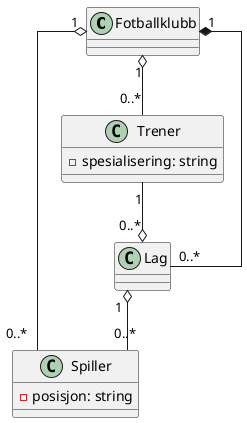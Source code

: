 @startuml fotball

skinparam linetype ortho

class Fotballklubb

class Spiller {
    -posisjon: string
}

class Trener {
    -spesialisering: string
}

class Lag


Fotballklubb "1" o-- "0..*" Spiller
Fotballklubb "1" o-- "0..*" Trener
Fotballklubb "1" *-- "0..*" Lag

Lag "1" o-- "0..*" Spiller
Trener "1" --o "0..*" Lag

@enduml